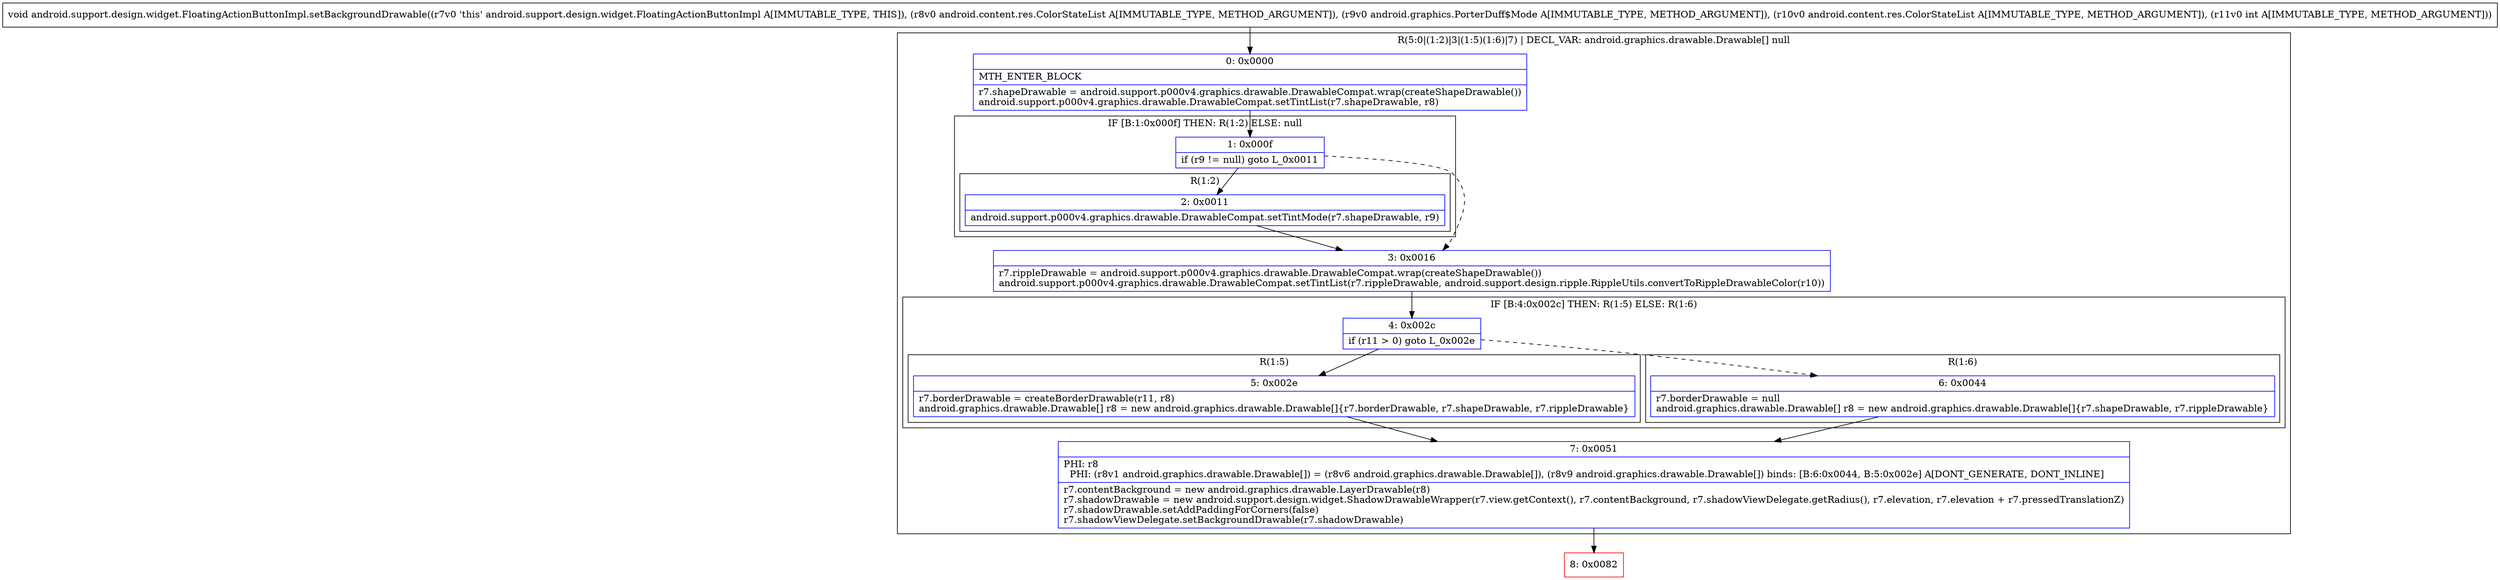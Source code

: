 digraph "CFG forandroid.support.design.widget.FloatingActionButtonImpl.setBackgroundDrawable(Landroid\/content\/res\/ColorStateList;Landroid\/graphics\/PorterDuff$Mode;Landroid\/content\/res\/ColorStateList;I)V" {
subgraph cluster_Region_76309553 {
label = "R(5:0|(1:2)|3|(1:5)(1:6)|7) | DECL_VAR: android.graphics.drawable.Drawable[] null\l";
node [shape=record,color=blue];
Node_0 [shape=record,label="{0\:\ 0x0000|MTH_ENTER_BLOCK\l|r7.shapeDrawable = android.support.p000v4.graphics.drawable.DrawableCompat.wrap(createShapeDrawable())\landroid.support.p000v4.graphics.drawable.DrawableCompat.setTintList(r7.shapeDrawable, r8)\l}"];
subgraph cluster_IfRegion_1019185338 {
label = "IF [B:1:0x000f] THEN: R(1:2) ELSE: null";
node [shape=record,color=blue];
Node_1 [shape=record,label="{1\:\ 0x000f|if (r9 != null) goto L_0x0011\l}"];
subgraph cluster_Region_806332346 {
label = "R(1:2)";
node [shape=record,color=blue];
Node_2 [shape=record,label="{2\:\ 0x0011|android.support.p000v4.graphics.drawable.DrawableCompat.setTintMode(r7.shapeDrawable, r9)\l}"];
}
}
Node_3 [shape=record,label="{3\:\ 0x0016|r7.rippleDrawable = android.support.p000v4.graphics.drawable.DrawableCompat.wrap(createShapeDrawable())\landroid.support.p000v4.graphics.drawable.DrawableCompat.setTintList(r7.rippleDrawable, android.support.design.ripple.RippleUtils.convertToRippleDrawableColor(r10))\l}"];
subgraph cluster_IfRegion_1869120084 {
label = "IF [B:4:0x002c] THEN: R(1:5) ELSE: R(1:6)";
node [shape=record,color=blue];
Node_4 [shape=record,label="{4\:\ 0x002c|if (r11 \> 0) goto L_0x002e\l}"];
subgraph cluster_Region_1876897849 {
label = "R(1:5)";
node [shape=record,color=blue];
Node_5 [shape=record,label="{5\:\ 0x002e|r7.borderDrawable = createBorderDrawable(r11, r8)\landroid.graphics.drawable.Drawable[] r8 = new android.graphics.drawable.Drawable[]\{r7.borderDrawable, r7.shapeDrawable, r7.rippleDrawable\}\l}"];
}
subgraph cluster_Region_965095558 {
label = "R(1:6)";
node [shape=record,color=blue];
Node_6 [shape=record,label="{6\:\ 0x0044|r7.borderDrawable = null\landroid.graphics.drawable.Drawable[] r8 = new android.graphics.drawable.Drawable[]\{r7.shapeDrawable, r7.rippleDrawable\}\l}"];
}
}
Node_7 [shape=record,label="{7\:\ 0x0051|PHI: r8 \l  PHI: (r8v1 android.graphics.drawable.Drawable[]) = (r8v6 android.graphics.drawable.Drawable[]), (r8v9 android.graphics.drawable.Drawable[]) binds: [B:6:0x0044, B:5:0x002e] A[DONT_GENERATE, DONT_INLINE]\l|r7.contentBackground = new android.graphics.drawable.LayerDrawable(r8)\lr7.shadowDrawable = new android.support.design.widget.ShadowDrawableWrapper(r7.view.getContext(), r7.contentBackground, r7.shadowViewDelegate.getRadius(), r7.elevation, r7.elevation + r7.pressedTranslationZ)\lr7.shadowDrawable.setAddPaddingForCorners(false)\lr7.shadowViewDelegate.setBackgroundDrawable(r7.shadowDrawable)\l}"];
}
Node_8 [shape=record,color=red,label="{8\:\ 0x0082}"];
MethodNode[shape=record,label="{void android.support.design.widget.FloatingActionButtonImpl.setBackgroundDrawable((r7v0 'this' android.support.design.widget.FloatingActionButtonImpl A[IMMUTABLE_TYPE, THIS]), (r8v0 android.content.res.ColorStateList A[IMMUTABLE_TYPE, METHOD_ARGUMENT]), (r9v0 android.graphics.PorterDuff$Mode A[IMMUTABLE_TYPE, METHOD_ARGUMENT]), (r10v0 android.content.res.ColorStateList A[IMMUTABLE_TYPE, METHOD_ARGUMENT]), (r11v0 int A[IMMUTABLE_TYPE, METHOD_ARGUMENT])) }"];
MethodNode -> Node_0;
Node_0 -> Node_1;
Node_1 -> Node_2;
Node_1 -> Node_3[style=dashed];
Node_2 -> Node_3;
Node_3 -> Node_4;
Node_4 -> Node_5;
Node_4 -> Node_6[style=dashed];
Node_5 -> Node_7;
Node_6 -> Node_7;
Node_7 -> Node_8;
}

